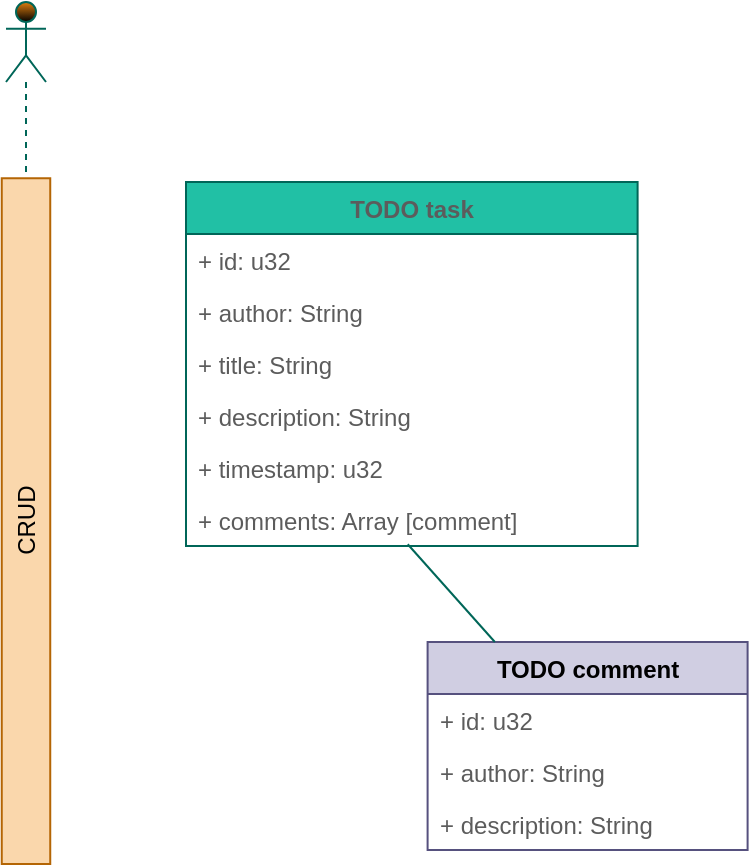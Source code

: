 <mxfile version="21.2.8" type="device" pages="2">
  <diagram name="db_model" id="lmo3PTE-ST2bFWb8T2CL">
    <mxGraphModel dx="794" dy="-595" grid="1" gridSize="10" guides="1" tooltips="1" connect="1" arrows="1" fold="1" page="1" pageScale="1" pageWidth="827" pageHeight="1169" background="none" math="0" shadow="0">
      <root>
        <mxCell id="0" />
        <mxCell id="1" parent="0" />
        <mxCell id="SQcibjK2iVSbkz-P8Rdj-1" value="" style="shape=umlLifeline;perimeter=lifelinePerimeter;whiteSpace=wrap;html=1;container=1;dropTarget=0;collapsible=0;recursiveResize=0;outlineConnect=0;portConstraint=eastwest;newEdgeStyle={&quot;edgeStyle&quot;:&quot;elbowEdgeStyle&quot;,&quot;elbow&quot;:&quot;vertical&quot;,&quot;curved&quot;:0,&quot;rounded&quot;:0};participant=umlActor;strokeColor=#006658;fontColor=#5C5C5C;fillColor=#e17f0e;gradientColor=default;" parent="1" vertex="1">
          <mxGeometry x="60" y="1720" width="20" height="350" as="geometry" />
        </mxCell>
        <mxCell id="SQcibjK2iVSbkz-P8Rdj-2" value="TODO task" style="swimlane;fontStyle=1;align=center;verticalAlign=top;childLayout=stackLayout;horizontal=1;startSize=26;horizontalStack=0;resizeParent=1;resizeParentMax=0;resizeLast=0;collapsible=1;marginBottom=0;whiteSpace=wrap;html=1;strokeColor=#006658;fontColor=#5C5C5C;fillColor=#21C0A5;" parent="1" vertex="1">
          <mxGeometry x="150" y="1810" width="225.8" height="182" as="geometry" />
        </mxCell>
        <mxCell id="SQcibjK2iVSbkz-P8Rdj-3" value="+ id: u32" style="text;strokeColor=none;fillColor=none;align=left;verticalAlign=top;spacingLeft=4;spacingRight=4;overflow=hidden;rotatable=0;points=[[0,0.5],[1,0.5]];portConstraint=eastwest;whiteSpace=wrap;html=1;fontColor=#5C5C5C;" parent="SQcibjK2iVSbkz-P8Rdj-2" vertex="1">
          <mxGeometry y="26" width="225.8" height="26" as="geometry" />
        </mxCell>
        <mxCell id="SQcibjK2iVSbkz-P8Rdj-4" value="+ author: String&amp;nbsp;&lt;span style=&quot;white-space: pre;&quot;&gt; &lt;/span&gt;" style="text;strokeColor=none;fillColor=none;align=left;verticalAlign=top;spacingLeft=4;spacingRight=4;overflow=hidden;rotatable=0;points=[[0,0.5],[1,0.5]];portConstraint=eastwest;whiteSpace=wrap;html=1;fontColor=#5C5C5C;" parent="SQcibjK2iVSbkz-P8Rdj-2" vertex="1">
          <mxGeometry y="52" width="225.8" height="26" as="geometry" />
        </mxCell>
        <mxCell id="SQcibjK2iVSbkz-P8Rdj-5" value="+ title: String&amp;nbsp;&lt;span style=&quot;&quot;&gt; &lt;/span&gt;" style="text;strokeColor=none;fillColor=none;align=left;verticalAlign=top;spacingLeft=4;spacingRight=4;overflow=hidden;rotatable=0;points=[[0,0.5],[1,0.5]];portConstraint=eastwest;whiteSpace=wrap;html=1;fontColor=#5C5C5C;" parent="SQcibjK2iVSbkz-P8Rdj-2" vertex="1">
          <mxGeometry y="78" width="225.8" height="26" as="geometry" />
        </mxCell>
        <mxCell id="SQcibjK2iVSbkz-P8Rdj-6" value="+ description: String" style="text;strokeColor=none;fillColor=none;align=left;verticalAlign=top;spacingLeft=4;spacingRight=4;overflow=hidden;rotatable=0;points=[[0,0.5],[1,0.5]];portConstraint=eastwest;whiteSpace=wrap;html=1;fontColor=#5C5C5C;" parent="SQcibjK2iVSbkz-P8Rdj-2" vertex="1">
          <mxGeometry y="104" width="225.8" height="26" as="geometry" />
        </mxCell>
        <mxCell id="SQcibjK2iVSbkz-P8Rdj-14" value="+ timestamp: u32" style="text;strokeColor=none;fillColor=none;align=left;verticalAlign=top;spacingLeft=4;spacingRight=4;overflow=hidden;rotatable=0;points=[[0,0.5],[1,0.5]];portConstraint=eastwest;whiteSpace=wrap;html=1;fontColor=#5C5C5C;" parent="SQcibjK2iVSbkz-P8Rdj-2" vertex="1">
          <mxGeometry y="130" width="225.8" height="26" as="geometry" />
        </mxCell>
        <mxCell id="SQcibjK2iVSbkz-P8Rdj-7" value="+ comments: Array [comment]" style="text;strokeColor=none;fillColor=none;align=left;verticalAlign=top;spacingLeft=4;spacingRight=4;overflow=hidden;rotatable=0;points=[[0,0.5],[1,0.5]];portConstraint=eastwest;whiteSpace=wrap;html=1;fontColor=#5C5C5C;" parent="SQcibjK2iVSbkz-P8Rdj-2" vertex="1">
          <mxGeometry y="156" width="225.8" height="26" as="geometry" />
        </mxCell>
        <mxCell id="SQcibjK2iVSbkz-P8Rdj-8" value="TODO comment" style="swimlane;fontStyle=1;align=center;verticalAlign=top;childLayout=stackLayout;horizontal=1;startSize=26;horizontalStack=0;resizeParent=1;resizeParentMax=0;resizeLast=0;collapsible=1;marginBottom=0;whiteSpace=wrap;html=1;strokeColor=#56517e;fillColor=#d0cee2;" parent="1" vertex="1">
          <mxGeometry x="270.8" y="2040" width="160" height="104" as="geometry" />
        </mxCell>
        <mxCell id="SQcibjK2iVSbkz-P8Rdj-9" value="+ id: u32" style="text;strokeColor=none;fillColor=none;align=left;verticalAlign=top;spacingLeft=4;spacingRight=4;overflow=hidden;rotatable=0;points=[[0,0.5],[1,0.5]];portConstraint=eastwest;whiteSpace=wrap;html=1;fontColor=#5C5C5C;" parent="SQcibjK2iVSbkz-P8Rdj-8" vertex="1">
          <mxGeometry y="26" width="160" height="26" as="geometry" />
        </mxCell>
        <mxCell id="SQcibjK2iVSbkz-P8Rdj-10" value="+ author: String&amp;nbsp;&lt;span style=&quot;white-space: pre;&quot;&gt; &lt;/span&gt;" style="text;strokeColor=none;fillColor=none;align=left;verticalAlign=top;spacingLeft=4;spacingRight=4;overflow=hidden;rotatable=0;points=[[0,0.5],[1,0.5]];portConstraint=eastwest;whiteSpace=wrap;html=1;fontColor=#5C5C5C;" parent="SQcibjK2iVSbkz-P8Rdj-8" vertex="1">
          <mxGeometry y="52" width="160" height="26" as="geometry" />
        </mxCell>
        <mxCell id="SQcibjK2iVSbkz-P8Rdj-11" value="+ description: String" style="text;strokeColor=none;fillColor=none;align=left;verticalAlign=top;spacingLeft=4;spacingRight=4;overflow=hidden;rotatable=0;points=[[0,0.5],[1,0.5]];portConstraint=eastwest;whiteSpace=wrap;html=1;fontColor=#5C5C5C;" parent="SQcibjK2iVSbkz-P8Rdj-8" vertex="1">
          <mxGeometry y="78" width="160" height="26" as="geometry" />
        </mxCell>
        <mxCell id="SQcibjK2iVSbkz-P8Rdj-12" value="" style="endArrow=none;html=1;rounded=0;strokeColor=#006658;fontColor=#5C5C5C;fillColor=#21C0A5;entryX=0.491;entryY=0.967;entryDx=0;entryDy=0;entryPerimeter=0;" parent="1" source="SQcibjK2iVSbkz-P8Rdj-8" target="SQcibjK2iVSbkz-P8Rdj-7" edge="1">
          <mxGeometry width="50" height="50" relative="1" as="geometry">
            <mxPoint x="148.8" y="1970" as="sourcePoint" />
            <mxPoint x="188.8" y="1940" as="targetPoint" />
          </mxGeometry>
        </mxCell>
        <mxCell id="SQcibjK2iVSbkz-P8Rdj-13" value="CRUD" style="rounded=0;whiteSpace=wrap;html=1;strokeColor=#b46504;fillColor=#fad7ac;rotation=-90;" parent="1" vertex="1">
          <mxGeometry x="-101.44" y="1967.44" width="342.87" height="24.25" as="geometry" />
        </mxCell>
      </root>
    </mxGraphModel>
  </diagram>
  <diagram id="-cqaeeXd5Luc6m6v55io" name="api_arch">
    <mxGraphModel dx="345" dy="-919" grid="1" gridSize="10" guides="1" tooltips="1" connect="1" arrows="1" fold="1" page="1" pageScale="1" pageWidth="827" pageHeight="1169" math="0" shadow="0">
      <root>
        <mxCell id="0" />
        <mxCell id="1" parent="0" />
        <mxCell id="0mLKwL8-LKPnW5HtIEqS-2" value="doc-viewer-python" style="sketch=0;html=1;dashed=0;whitespace=wrap;fillColor=#2875E2;strokeColor=#ffffff;points=[[0.005,0.63,0],[0.1,0.2,0],[0.9,0.2,0],[0.5,0,0],[0.995,0.63,0],[0.72,0.99,0],[0.5,1,0],[0.28,0.99,0]];verticalLabelPosition=bottom;align=center;verticalAlign=top;shape=mxgraph.kubernetes.icon;prIcon=api" vertex="1" parent="1">
          <mxGeometry x="230" y="1640" width="50" height="48" as="geometry" />
        </mxCell>
      </root>
    </mxGraphModel>
  </diagram>
</mxfile>
